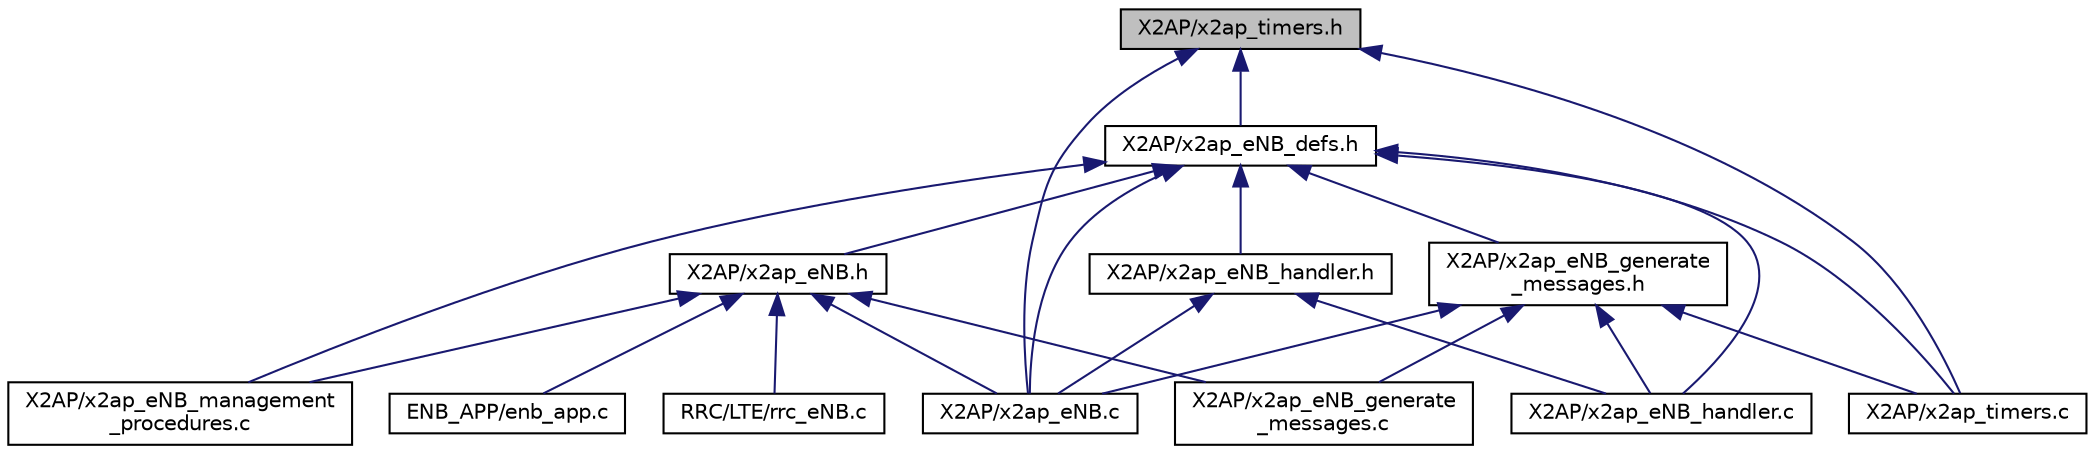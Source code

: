 digraph "X2AP/x2ap_timers.h"
{
 // LATEX_PDF_SIZE
  edge [fontname="Helvetica",fontsize="10",labelfontname="Helvetica",labelfontsize="10"];
  node [fontname="Helvetica",fontsize="10",shape=record];
  Node1 [label="X2AP/x2ap_timers.h",height=0.2,width=0.4,color="black", fillcolor="grey75", style="filled", fontcolor="black",tooltip=" "];
  Node1 -> Node2 [dir="back",color="midnightblue",fontsize="10",style="solid",fontname="Helvetica"];
  Node2 [label="X2AP/x2ap_eNB.c",height=0.2,width=0.4,color="black", fillcolor="white", style="filled",URL="$x2ap__eNB_8c.html",tooltip="x2ap tasks for eNB"];
  Node1 -> Node3 [dir="back",color="midnightblue",fontsize="10",style="solid",fontname="Helvetica"];
  Node3 [label="X2AP/x2ap_eNB_defs.h",height=0.2,width=0.4,color="black", fillcolor="white", style="filled",URL="$x2ap__eNB__defs_8h.html",tooltip="x2ap struct definitions for eNB"];
  Node3 -> Node2 [dir="back",color="midnightblue",fontsize="10",style="solid",fontname="Helvetica"];
  Node3 -> Node4 [dir="back",color="midnightblue",fontsize="10",style="solid",fontname="Helvetica"];
  Node4 [label="X2AP/x2ap_eNB.h",height=0.2,width=0.4,color="black", fillcolor="white", style="filled",URL="$x2ap__eNB_8h.html",tooltip="x2ap tasks for eNB"];
  Node4 -> Node5 [dir="back",color="midnightblue",fontsize="10",style="solid",fontname="Helvetica"];
  Node5 [label="ENB_APP/enb_app.c",height=0.2,width=0.4,color="black", fillcolor="white", style="filled",URL="$enb__app_8c.html",tooltip=" "];
  Node4 -> Node6 [dir="back",color="midnightblue",fontsize="10",style="solid",fontname="Helvetica"];
  Node6 [label="RRC/LTE/rrc_eNB.c",height=0.2,width=0.4,color="black", fillcolor="white", style="filled",URL="$rrc__eNB_8c.html",tooltip="rrc procedures for eNB"];
  Node4 -> Node2 [dir="back",color="midnightblue",fontsize="10",style="solid",fontname="Helvetica"];
  Node4 -> Node7 [dir="back",color="midnightblue",fontsize="10",style="solid",fontname="Helvetica"];
  Node7 [label="X2AP/x2ap_eNB_generate\l_messages.c",height=0.2,width=0.4,color="black", fillcolor="white", style="filled",URL="$x2ap__eNB__generate__messages_8c.html",tooltip="x2ap procedures for eNB"];
  Node4 -> Node8 [dir="back",color="midnightblue",fontsize="10",style="solid",fontname="Helvetica"];
  Node8 [label="X2AP/x2ap_eNB_management\l_procedures.c",height=0.2,width=0.4,color="black", fillcolor="white", style="filled",URL="$x2ap__eNB__management__procedures_8c.html",tooltip="x2ap tasks for eNB"];
  Node3 -> Node9 [dir="back",color="midnightblue",fontsize="10",style="solid",fontname="Helvetica"];
  Node9 [label="X2AP/x2ap_eNB_generate\l_messages.h",height=0.2,width=0.4,color="black", fillcolor="white", style="filled",URL="$x2ap__eNB__generate__messages_8h.html",tooltip="x2ap procedures for eNB"];
  Node9 -> Node2 [dir="back",color="midnightblue",fontsize="10",style="solid",fontname="Helvetica"];
  Node9 -> Node7 [dir="back",color="midnightblue",fontsize="10",style="solid",fontname="Helvetica"];
  Node9 -> Node10 [dir="back",color="midnightblue",fontsize="10",style="solid",fontname="Helvetica"];
  Node10 [label="X2AP/x2ap_eNB_handler.c",height=0.2,width=0.4,color="black", fillcolor="white", style="filled",URL="$x2ap__eNB__handler_8c.html",tooltip="x2ap handler procedures for eNB"];
  Node9 -> Node11 [dir="back",color="midnightblue",fontsize="10",style="solid",fontname="Helvetica"];
  Node11 [label="X2AP/x2ap_timers.c",height=0.2,width=0.4,color="black", fillcolor="white", style="filled",URL="$x2ap__timers_8c.html",tooltip=" "];
  Node3 -> Node10 [dir="back",color="midnightblue",fontsize="10",style="solid",fontname="Helvetica"];
  Node3 -> Node12 [dir="back",color="midnightblue",fontsize="10",style="solid",fontname="Helvetica"];
  Node12 [label="X2AP/x2ap_eNB_handler.h",height=0.2,width=0.4,color="black", fillcolor="white", style="filled",URL="$x2ap__eNB__handler_8h.html",tooltip="x2ap handler procedures for eNB"];
  Node12 -> Node2 [dir="back",color="midnightblue",fontsize="10",style="solid",fontname="Helvetica"];
  Node12 -> Node10 [dir="back",color="midnightblue",fontsize="10",style="solid",fontname="Helvetica"];
  Node3 -> Node8 [dir="back",color="midnightblue",fontsize="10",style="solid",fontname="Helvetica"];
  Node3 -> Node11 [dir="back",color="midnightblue",fontsize="10",style="solid",fontname="Helvetica"];
  Node1 -> Node11 [dir="back",color="midnightblue",fontsize="10",style="solid",fontname="Helvetica"];
}
